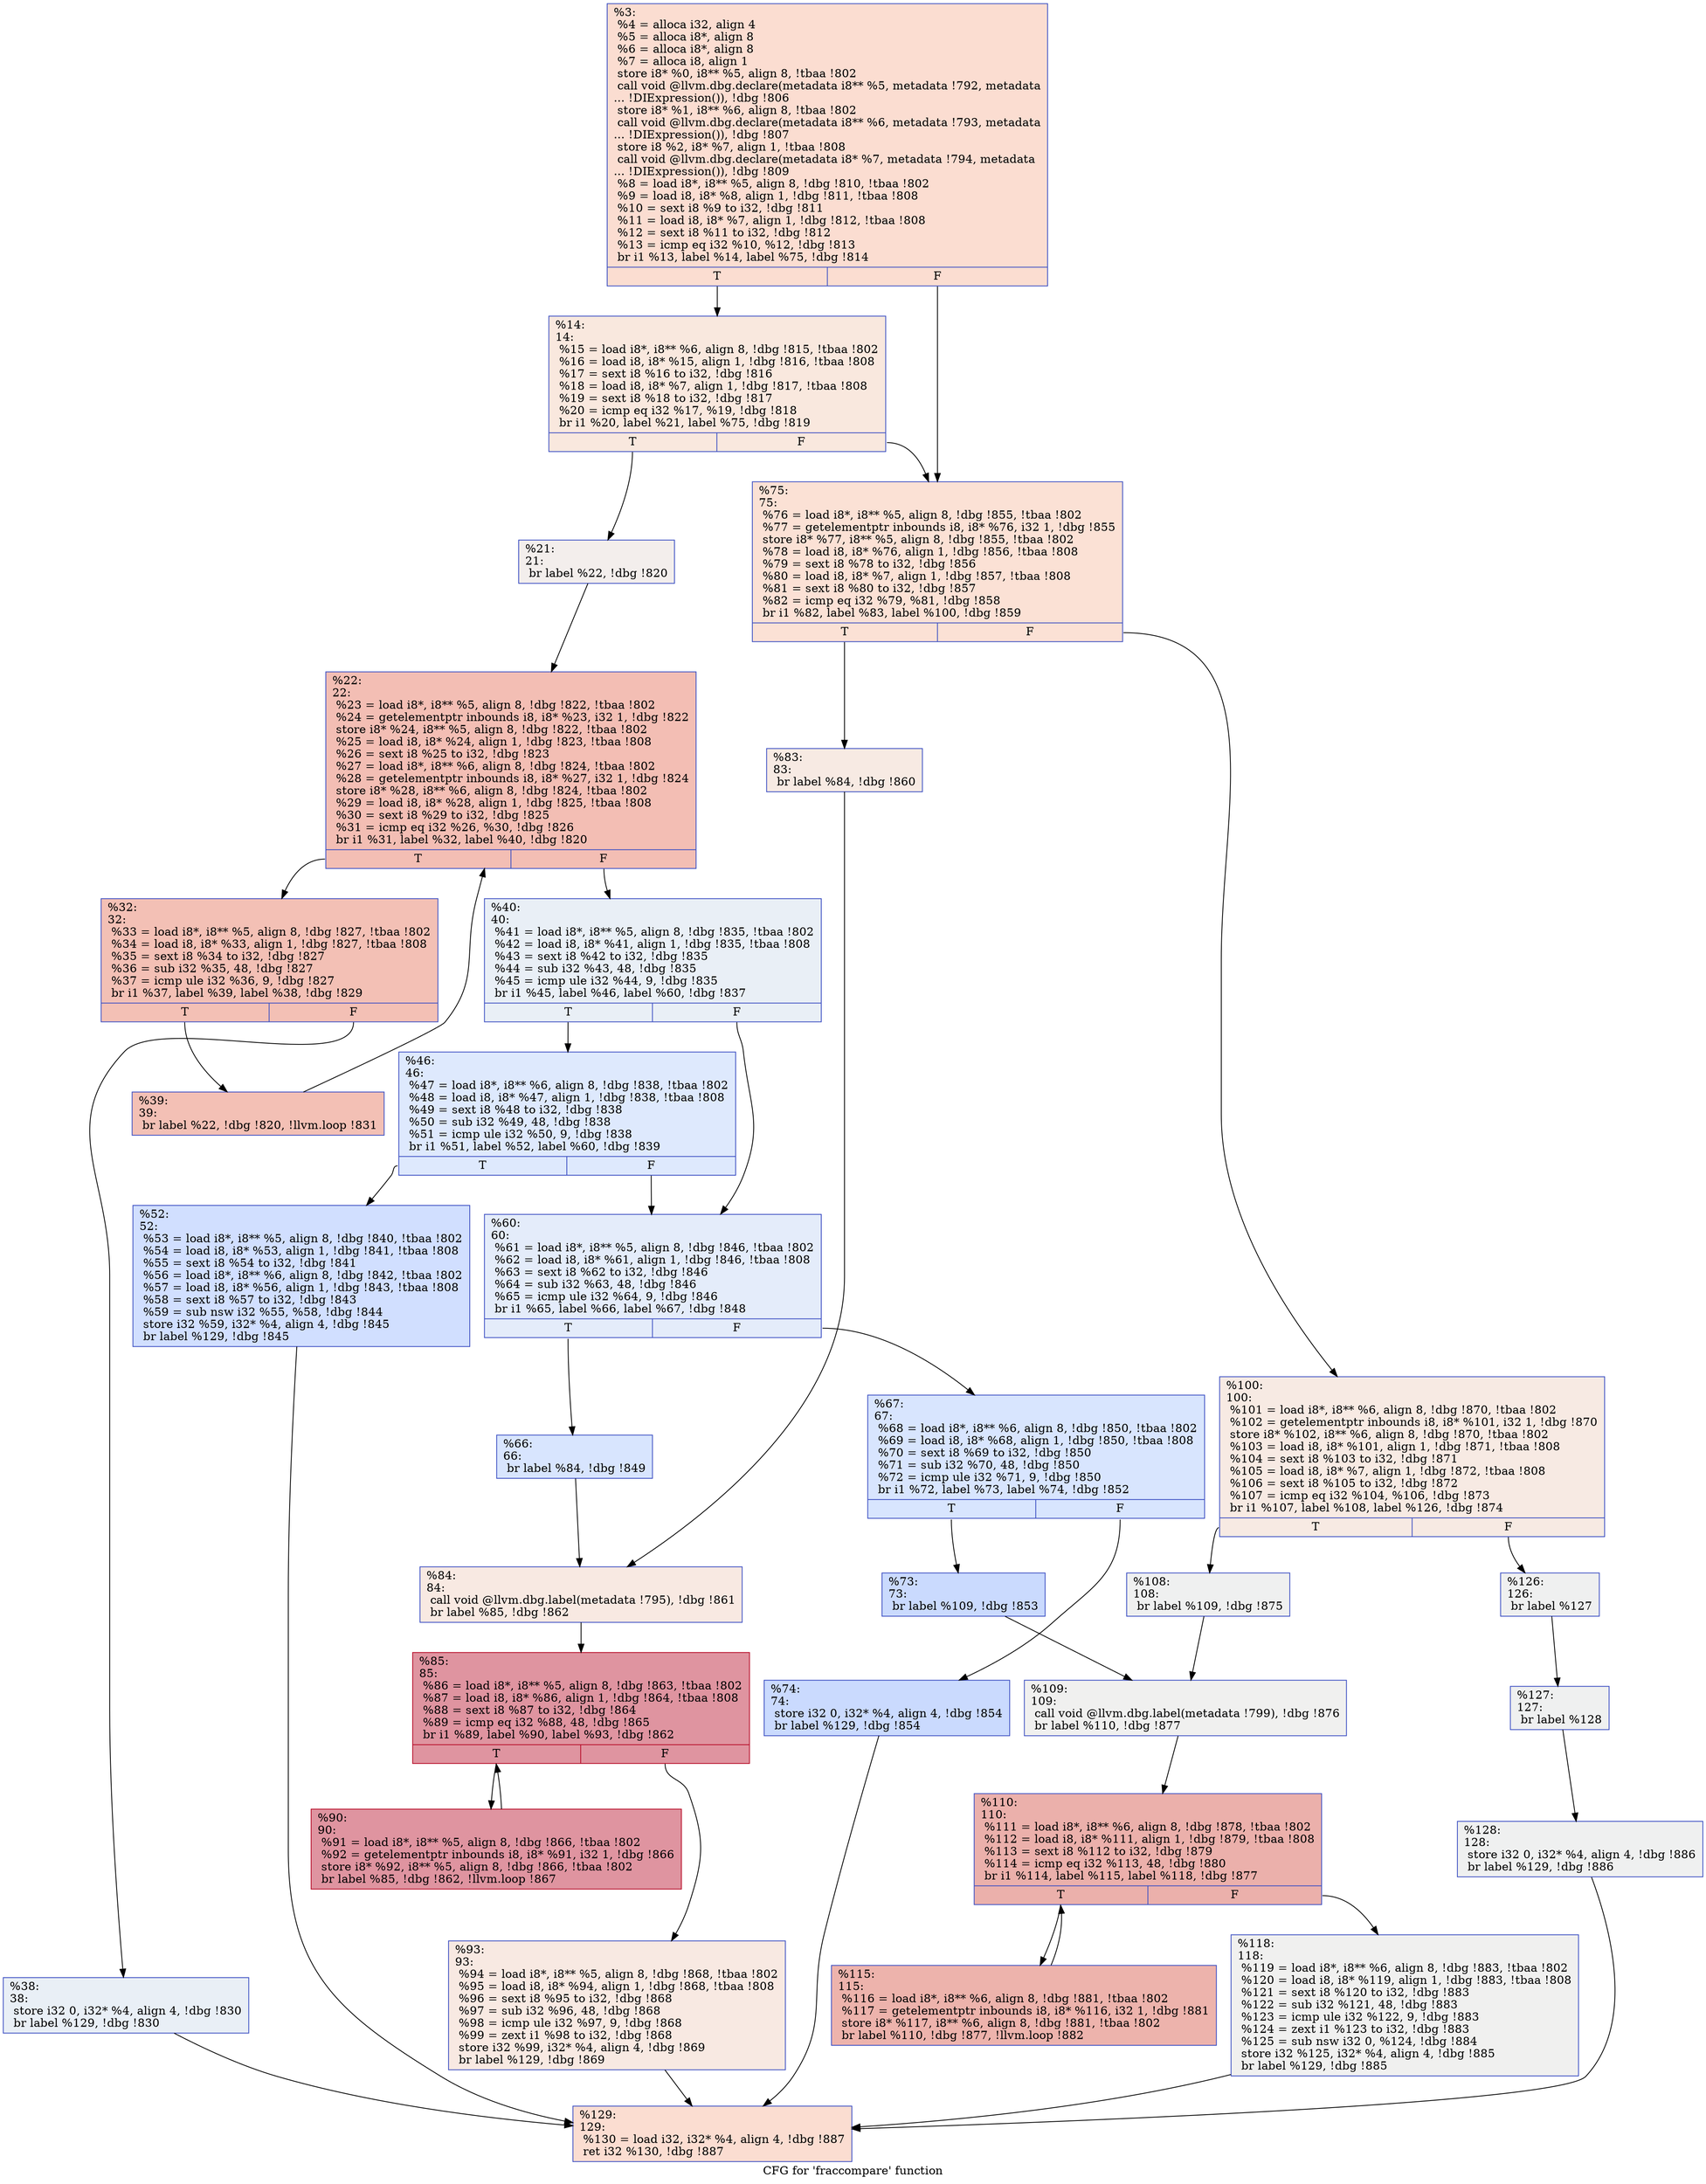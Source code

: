 digraph "CFG for 'fraccompare' function" {
	label="CFG for 'fraccompare' function";

	Node0x29e0540 [shape=record,color="#3d50c3ff", style=filled, fillcolor="#f7b39670",label="{%3:\l  %4 = alloca i32, align 4\l  %5 = alloca i8*, align 8\l  %6 = alloca i8*, align 8\l  %7 = alloca i8, align 1\l  store i8* %0, i8** %5, align 8, !tbaa !802\l  call void @llvm.dbg.declare(metadata i8** %5, metadata !792, metadata\l... !DIExpression()), !dbg !806\l  store i8* %1, i8** %6, align 8, !tbaa !802\l  call void @llvm.dbg.declare(metadata i8** %6, metadata !793, metadata\l... !DIExpression()), !dbg !807\l  store i8 %2, i8* %7, align 1, !tbaa !808\l  call void @llvm.dbg.declare(metadata i8* %7, metadata !794, metadata\l... !DIExpression()), !dbg !809\l  %8 = load i8*, i8** %5, align 8, !dbg !810, !tbaa !802\l  %9 = load i8, i8* %8, align 1, !dbg !811, !tbaa !808\l  %10 = sext i8 %9 to i32, !dbg !811\l  %11 = load i8, i8* %7, align 1, !dbg !812, !tbaa !808\l  %12 = sext i8 %11 to i32, !dbg !812\l  %13 = icmp eq i32 %10, %12, !dbg !813\l  br i1 %13, label %14, label %75, !dbg !814\l|{<s0>T|<s1>F}}"];
	Node0x29e0540:s0 -> Node0x29af940;
	Node0x29e0540:s1 -> Node0x29e06d0;
	Node0x29af940 [shape=record,color="#3d50c3ff", style=filled, fillcolor="#f2cab570",label="{%14:\l14:                                               \l  %15 = load i8*, i8** %6, align 8, !dbg !815, !tbaa !802\l  %16 = load i8, i8* %15, align 1, !dbg !816, !tbaa !808\l  %17 = sext i8 %16 to i32, !dbg !816\l  %18 = load i8, i8* %7, align 1, !dbg !817, !tbaa !808\l  %19 = sext i8 %18 to i32, !dbg !817\l  %20 = icmp eq i32 %17, %19, !dbg !818\l  br i1 %20, label %21, label %75, !dbg !819\l|{<s0>T|<s1>F}}"];
	Node0x29af940:s0 -> Node0x29af990;
	Node0x29af940:s1 -> Node0x29e06d0;
	Node0x29af990 [shape=record,color="#3d50c3ff", style=filled, fillcolor="#e3d9d370",label="{%21:\l21:                                               \l  br label %22, !dbg !820\l}"];
	Node0x29af990 -> Node0x29af9e0;
	Node0x29af9e0 [shape=record,color="#3d50c3ff", style=filled, fillcolor="#e36c5570",label="{%22:\l22:                                               \l  %23 = load i8*, i8** %5, align 8, !dbg !822, !tbaa !802\l  %24 = getelementptr inbounds i8, i8* %23, i32 1, !dbg !822\l  store i8* %24, i8** %5, align 8, !dbg !822, !tbaa !802\l  %25 = load i8, i8* %24, align 1, !dbg !823, !tbaa !808\l  %26 = sext i8 %25 to i32, !dbg !823\l  %27 = load i8*, i8** %6, align 8, !dbg !824, !tbaa !802\l  %28 = getelementptr inbounds i8, i8* %27, i32 1, !dbg !824\l  store i8* %28, i8** %6, align 8, !dbg !824, !tbaa !802\l  %29 = load i8, i8* %28, align 1, !dbg !825, !tbaa !808\l  %30 = sext i8 %29 to i32, !dbg !825\l  %31 = icmp eq i32 %26, %30, !dbg !826\l  br i1 %31, label %32, label %40, !dbg !820\l|{<s0>T|<s1>F}}"];
	Node0x29af9e0:s0 -> Node0x29afa30;
	Node0x29af9e0:s1 -> Node0x29afb20;
	Node0x29afa30 [shape=record,color="#3d50c3ff", style=filled, fillcolor="#e5705870",label="{%32:\l32:                                               \l  %33 = load i8*, i8** %5, align 8, !dbg !827, !tbaa !802\l  %34 = load i8, i8* %33, align 1, !dbg !827, !tbaa !808\l  %35 = sext i8 %34 to i32, !dbg !827\l  %36 = sub i32 %35, 48, !dbg !827\l  %37 = icmp ule i32 %36, 9, !dbg !827\l  br i1 %37, label %39, label %38, !dbg !829\l|{<s0>T|<s1>F}}"];
	Node0x29afa30:s0 -> Node0x29afad0;
	Node0x29afa30:s1 -> Node0x29afa80;
	Node0x29afa80 [shape=record,color="#3d50c3ff", style=filled, fillcolor="#cedaeb70",label="{%38:\l38:                                               \l  store i32 0, i32* %4, align 4, !dbg !830\l  br label %129, !dbg !830\l}"];
	Node0x29afa80 -> Node0x29e0b80;
	Node0x29afad0 [shape=record,color="#3d50c3ff", style=filled, fillcolor="#e5705870",label="{%39:\l39:                                               \l  br label %22, !dbg !820, !llvm.loop !831\l}"];
	Node0x29afad0 -> Node0x29af9e0;
	Node0x29afb20 [shape=record,color="#3d50c3ff", style=filled, fillcolor="#cedaeb70",label="{%40:\l40:                                               \l  %41 = load i8*, i8** %5, align 8, !dbg !835, !tbaa !802\l  %42 = load i8, i8* %41, align 1, !dbg !835, !tbaa !808\l  %43 = sext i8 %42 to i32, !dbg !835\l  %44 = sub i32 %43, 48, !dbg !835\l  %45 = icmp ule i32 %44, 9, !dbg !835\l  br i1 %45, label %46, label %60, !dbg !837\l|{<s0>T|<s1>F}}"];
	Node0x29afb20:s0 -> Node0x29afb70;
	Node0x29afb20:s1 -> Node0x29afc10;
	Node0x29afb70 [shape=record,color="#3d50c3ff", style=filled, fillcolor="#b5cdfa70",label="{%46:\l46:                                               \l  %47 = load i8*, i8** %6, align 8, !dbg !838, !tbaa !802\l  %48 = load i8, i8* %47, align 1, !dbg !838, !tbaa !808\l  %49 = sext i8 %48 to i32, !dbg !838\l  %50 = sub i32 %49, 48, !dbg !838\l  %51 = icmp ule i32 %50, 9, !dbg !838\l  br i1 %51, label %52, label %60, !dbg !839\l|{<s0>T|<s1>F}}"];
	Node0x29afb70:s0 -> Node0x29afbc0;
	Node0x29afb70:s1 -> Node0x29afc10;
	Node0x29afbc0 [shape=record,color="#3d50c3ff", style=filled, fillcolor="#96b7ff70",label="{%52:\l52:                                               \l  %53 = load i8*, i8** %5, align 8, !dbg !840, !tbaa !802\l  %54 = load i8, i8* %53, align 1, !dbg !841, !tbaa !808\l  %55 = sext i8 %54 to i32, !dbg !841\l  %56 = load i8*, i8** %6, align 8, !dbg !842, !tbaa !802\l  %57 = load i8, i8* %56, align 1, !dbg !843, !tbaa !808\l  %58 = sext i8 %57 to i32, !dbg !843\l  %59 = sub nsw i32 %55, %58, !dbg !844\l  store i32 %59, i32* %4, align 4, !dbg !845\l  br label %129, !dbg !845\l}"];
	Node0x29afbc0 -> Node0x29e0b80;
	Node0x29afc10 [shape=record,color="#3d50c3ff", style=filled, fillcolor="#c1d4f470",label="{%60:\l60:                                               \l  %61 = load i8*, i8** %5, align 8, !dbg !846, !tbaa !802\l  %62 = load i8, i8* %61, align 1, !dbg !846, !tbaa !808\l  %63 = sext i8 %62 to i32, !dbg !846\l  %64 = sub i32 %63, 48, !dbg !846\l  %65 = icmp ule i32 %64, 9, !dbg !846\l  br i1 %65, label %66, label %67, !dbg !848\l|{<s0>T|<s1>F}}"];
	Node0x29afc10:s0 -> Node0x29e0590;
	Node0x29afc10:s1 -> Node0x29e05e0;
	Node0x29e0590 [shape=record,color="#3d50c3ff", style=filled, fillcolor="#a7c5fe70",label="{%66:\l66:                                               \l  br label %84, !dbg !849\l}"];
	Node0x29e0590 -> Node0x29e0770;
	Node0x29e05e0 [shape=record,color="#3d50c3ff", style=filled, fillcolor="#a7c5fe70",label="{%67:\l67:                                               \l  %68 = load i8*, i8** %6, align 8, !dbg !850, !tbaa !802\l  %69 = load i8, i8* %68, align 1, !dbg !850, !tbaa !808\l  %70 = sext i8 %69 to i32, !dbg !850\l  %71 = sub i32 %70, 48, !dbg !850\l  %72 = icmp ule i32 %71, 9, !dbg !850\l  br i1 %72, label %73, label %74, !dbg !852\l|{<s0>T|<s1>F}}"];
	Node0x29e05e0:s0 -> Node0x29e0630;
	Node0x29e05e0:s1 -> Node0x29e0680;
	Node0x29e0630 [shape=record,color="#3d50c3ff", style=filled, fillcolor="#88abfd70",label="{%73:\l73:                                               \l  br label %109, !dbg !853\l}"];
	Node0x29e0630 -> Node0x29e0950;
	Node0x29e0680 [shape=record,color="#3d50c3ff", style=filled, fillcolor="#88abfd70",label="{%74:\l74:                                               \l  store i32 0, i32* %4, align 4, !dbg !854\l  br label %129, !dbg !854\l}"];
	Node0x29e0680 -> Node0x29e0b80;
	Node0x29e06d0 [shape=record,color="#3d50c3ff", style=filled, fillcolor="#f7bca170",label="{%75:\l75:                                               \l  %76 = load i8*, i8** %5, align 8, !dbg !855, !tbaa !802\l  %77 = getelementptr inbounds i8, i8* %76, i32 1, !dbg !855\l  store i8* %77, i8** %5, align 8, !dbg !855, !tbaa !802\l  %78 = load i8, i8* %76, align 1, !dbg !856, !tbaa !808\l  %79 = sext i8 %78 to i32, !dbg !856\l  %80 = load i8, i8* %7, align 1, !dbg !857, !tbaa !808\l  %81 = sext i8 %80 to i32, !dbg !857\l  %82 = icmp eq i32 %79, %81, !dbg !858\l  br i1 %82, label %83, label %100, !dbg !859\l|{<s0>T|<s1>F}}"];
	Node0x29e06d0:s0 -> Node0x29e0720;
	Node0x29e06d0:s1 -> Node0x29e08b0;
	Node0x29e0720 [shape=record,color="#3d50c3ff", style=filled, fillcolor="#eed0c070",label="{%83:\l83:                                               \l  br label %84, !dbg !860\l}"];
	Node0x29e0720 -> Node0x29e0770;
	Node0x29e0770 [shape=record,color="#3d50c3ff", style=filled, fillcolor="#efcebd70",label="{%84:\l84:                                               \l  call void @llvm.dbg.label(metadata !795), !dbg !861\l  br label %85, !dbg !862\l}"];
	Node0x29e0770 -> Node0x29e07c0;
	Node0x29e07c0 [shape=record,color="#b70d28ff", style=filled, fillcolor="#b70d2870",label="{%85:\l85:                                               \l  %86 = load i8*, i8** %5, align 8, !dbg !863, !tbaa !802\l  %87 = load i8, i8* %86, align 1, !dbg !864, !tbaa !808\l  %88 = sext i8 %87 to i32, !dbg !864\l  %89 = icmp eq i32 %88, 48, !dbg !865\l  br i1 %89, label %90, label %93, !dbg !862\l|{<s0>T|<s1>F}}"];
	Node0x29e07c0:s0 -> Node0x29e0810;
	Node0x29e07c0:s1 -> Node0x29e0860;
	Node0x29e0810 [shape=record,color="#b70d28ff", style=filled, fillcolor="#b70d2870",label="{%90:\l90:                                               \l  %91 = load i8*, i8** %5, align 8, !dbg !866, !tbaa !802\l  %92 = getelementptr inbounds i8, i8* %91, i32 1, !dbg !866\l  store i8* %92, i8** %5, align 8, !dbg !866, !tbaa !802\l  br label %85, !dbg !862, !llvm.loop !867\l}"];
	Node0x29e0810 -> Node0x29e07c0;
	Node0x29e0860 [shape=record,color="#3d50c3ff", style=filled, fillcolor="#efcebd70",label="{%93:\l93:                                               \l  %94 = load i8*, i8** %5, align 8, !dbg !868, !tbaa !802\l  %95 = load i8, i8* %94, align 1, !dbg !868, !tbaa !808\l  %96 = sext i8 %95 to i32, !dbg !868\l  %97 = sub i32 %96, 48, !dbg !868\l  %98 = icmp ule i32 %97, 9, !dbg !868\l  %99 = zext i1 %98 to i32, !dbg !868\l  store i32 %99, i32* %4, align 4, !dbg !869\l  br label %129, !dbg !869\l}"];
	Node0x29e0860 -> Node0x29e0b80;
	Node0x29e08b0 [shape=record,color="#3d50c3ff", style=filled, fillcolor="#eed0c070",label="{%100:\l100:                                              \l  %101 = load i8*, i8** %6, align 8, !dbg !870, !tbaa !802\l  %102 = getelementptr inbounds i8, i8* %101, i32 1, !dbg !870\l  store i8* %102, i8** %6, align 8, !dbg !870, !tbaa !802\l  %103 = load i8, i8* %101, align 1, !dbg !871, !tbaa !808\l  %104 = sext i8 %103 to i32, !dbg !871\l  %105 = load i8, i8* %7, align 1, !dbg !872, !tbaa !808\l  %106 = sext i8 %105 to i32, !dbg !872\l  %107 = icmp eq i32 %104, %106, !dbg !873\l  br i1 %107, label %108, label %126, !dbg !874\l|{<s0>T|<s1>F}}"];
	Node0x29e08b0:s0 -> Node0x29e0900;
	Node0x29e08b0:s1 -> Node0x29e0a90;
	Node0x29e0900 [shape=record,color="#3d50c3ff", style=filled, fillcolor="#dbdcde70",label="{%108:\l108:                                              \l  br label %109, !dbg !875\l}"];
	Node0x29e0900 -> Node0x29e0950;
	Node0x29e0950 [shape=record,color="#3d50c3ff", style=filled, fillcolor="#dedcdb70",label="{%109:\l109:                                              \l  call void @llvm.dbg.label(metadata !799), !dbg !876\l  br label %110, !dbg !877\l}"];
	Node0x29e0950 -> Node0x29e09a0;
	Node0x29e09a0 [shape=record,color="#3d50c3ff", style=filled, fillcolor="#d24b4070",label="{%110:\l110:                                              \l  %111 = load i8*, i8** %6, align 8, !dbg !878, !tbaa !802\l  %112 = load i8, i8* %111, align 1, !dbg !879, !tbaa !808\l  %113 = sext i8 %112 to i32, !dbg !879\l  %114 = icmp eq i32 %113, 48, !dbg !880\l  br i1 %114, label %115, label %118, !dbg !877\l|{<s0>T|<s1>F}}"];
	Node0x29e09a0:s0 -> Node0x29e09f0;
	Node0x29e09a0:s1 -> Node0x29e0a40;
	Node0x29e09f0 [shape=record,color="#3d50c3ff", style=filled, fillcolor="#d6524470",label="{%115:\l115:                                              \l  %116 = load i8*, i8** %6, align 8, !dbg !881, !tbaa !802\l  %117 = getelementptr inbounds i8, i8* %116, i32 1, !dbg !881\l  store i8* %117, i8** %6, align 8, !dbg !881, !tbaa !802\l  br label %110, !dbg !877, !llvm.loop !882\l}"];
	Node0x29e09f0 -> Node0x29e09a0;
	Node0x29e0a40 [shape=record,color="#3d50c3ff", style=filled, fillcolor="#dedcdb70",label="{%118:\l118:                                              \l  %119 = load i8*, i8** %6, align 8, !dbg !883, !tbaa !802\l  %120 = load i8, i8* %119, align 1, !dbg !883, !tbaa !808\l  %121 = sext i8 %120 to i32, !dbg !883\l  %122 = sub i32 %121, 48, !dbg !883\l  %123 = icmp ule i32 %122, 9, !dbg !883\l  %124 = zext i1 %123 to i32, !dbg !883\l  %125 = sub nsw i32 0, %124, !dbg !884\l  store i32 %125, i32* %4, align 4, !dbg !885\l  br label %129, !dbg !885\l}"];
	Node0x29e0a40 -> Node0x29e0b80;
	Node0x29e0a90 [shape=record,color="#3d50c3ff", style=filled, fillcolor="#dbdcde70",label="{%126:\l126:                                              \l  br label %127\l}"];
	Node0x29e0a90 -> Node0x29e0ae0;
	Node0x29e0ae0 [shape=record,color="#3d50c3ff", style=filled, fillcolor="#dbdcde70",label="{%127:\l127:                                              \l  br label %128\l}"];
	Node0x29e0ae0 -> Node0x29e0b30;
	Node0x29e0b30 [shape=record,color="#3d50c3ff", style=filled, fillcolor="#dbdcde70",label="{%128:\l128:                                              \l  store i32 0, i32* %4, align 4, !dbg !886\l  br label %129, !dbg !886\l}"];
	Node0x29e0b30 -> Node0x29e0b80;
	Node0x29e0b80 [shape=record,color="#3d50c3ff", style=filled, fillcolor="#f7b39670",label="{%129:\l129:                                              \l  %130 = load i32, i32* %4, align 4, !dbg !887\l  ret i32 %130, !dbg !887\l}"];
}
